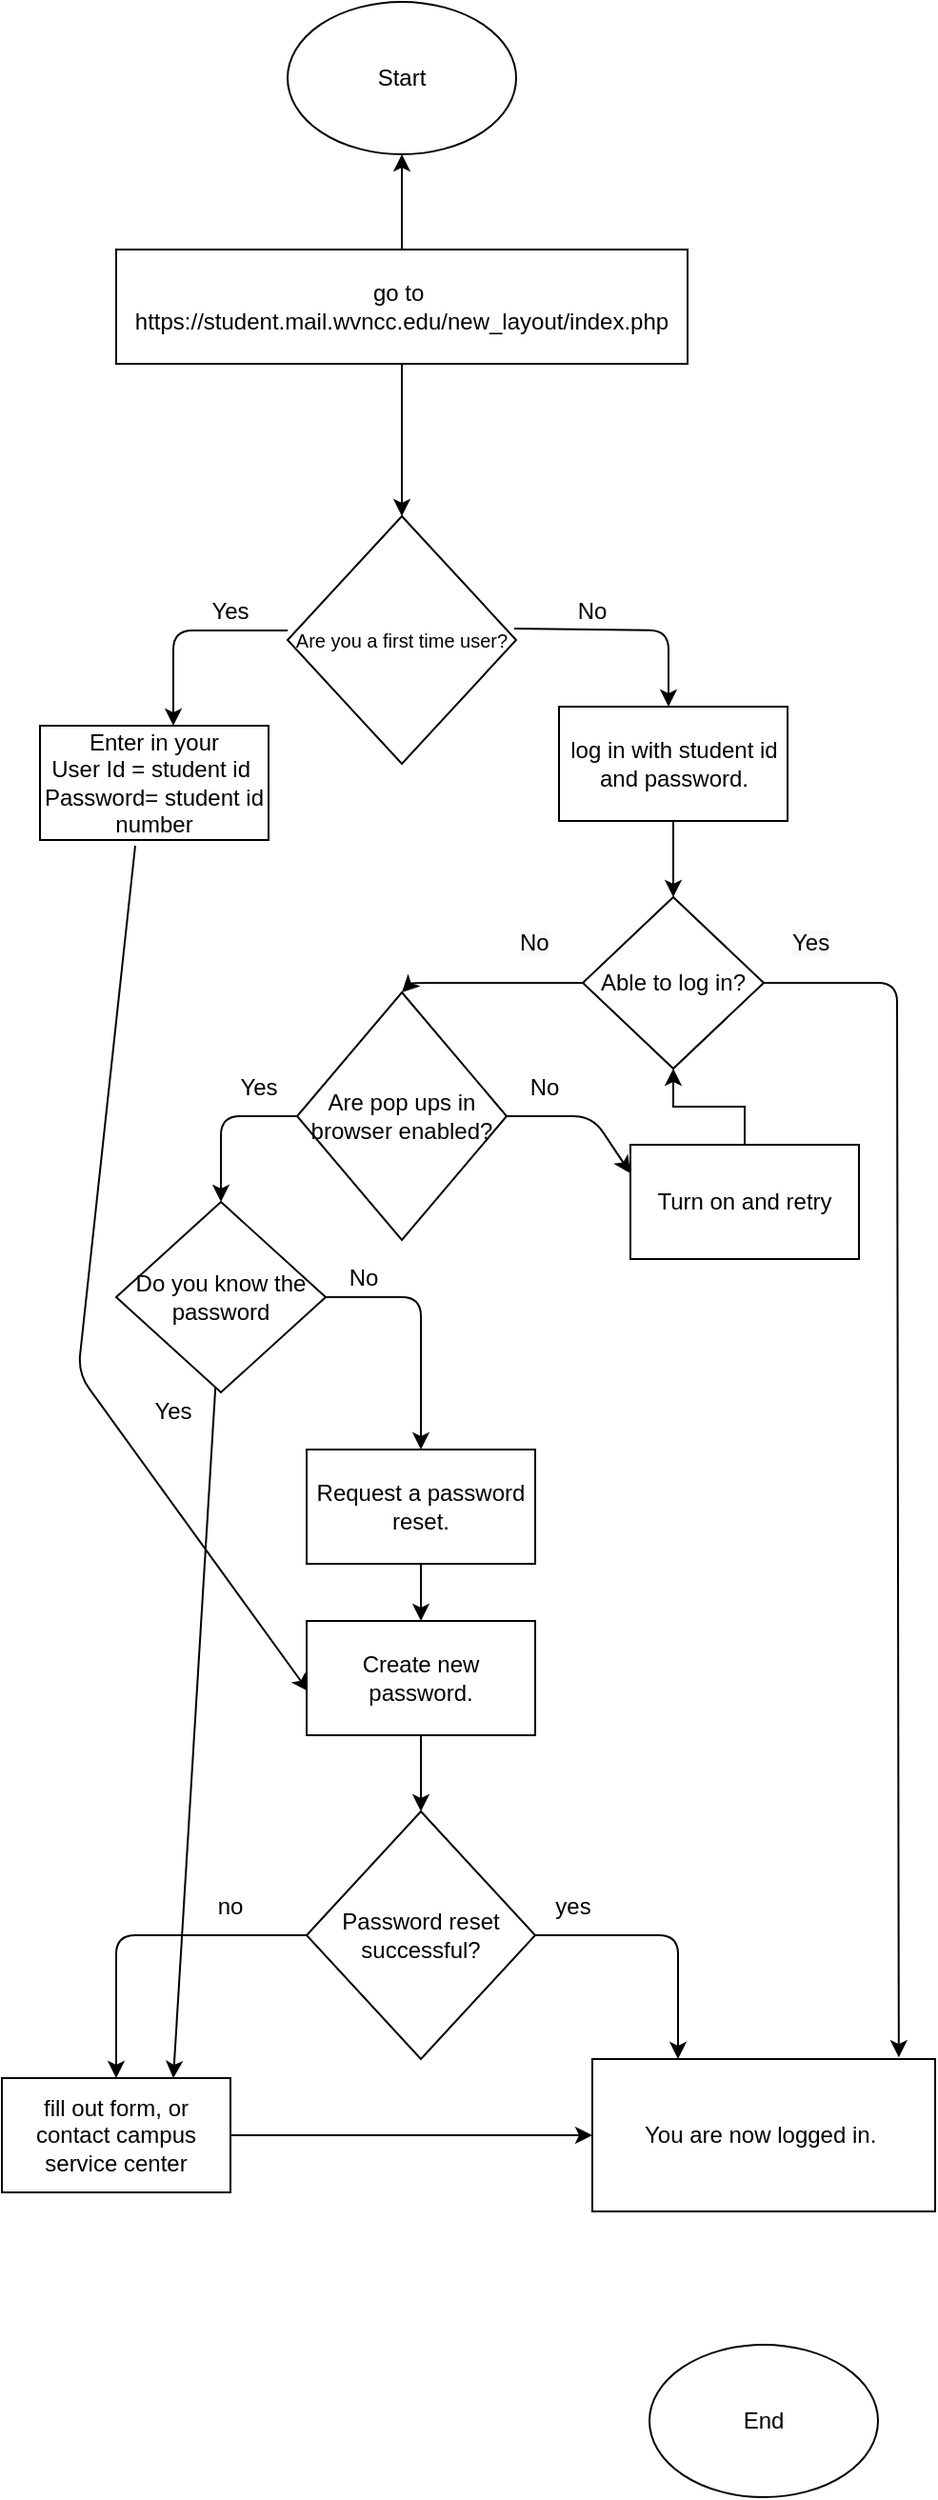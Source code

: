 <mxfile version="13.7.5" type="device"><diagram id="w6PedOUJ14827Ts4jqUU" name="Page-1"><mxGraphModel dx="515" dy="1579" grid="1" gridSize="10" guides="1" tooltips="1" connect="1" arrows="1" fold="1" page="1" pageScale="1" pageWidth="850" pageHeight="1100" math="0" shadow="0"><root><mxCell id="0"/><mxCell id="1" parent="0"/><mxCell id="jUt1MkiCP4YmAnuDkzBi-2" value="" style="endArrow=classic;html=1;exitX=0.992;exitY=0.454;exitDx=0;exitDy=0;exitPerimeter=0;" edge="1" parent="1" source="jUt1MkiCP4YmAnuDkzBi-6"><mxGeometry width="50" height="50" relative="1" as="geometry"><mxPoint x="270" y="-410" as="sourcePoint"/><mxPoint x="400" y="-360" as="targetPoint"/><Array as="points"><mxPoint x="400" y="-400"/></Array></mxGeometry></mxCell><mxCell id="jUt1MkiCP4YmAnuDkzBi-3" value="" style="endArrow=classic;html=1;" edge="1" parent="1"><mxGeometry width="50" height="50" relative="1" as="geometry"><mxPoint x="200" y="-400" as="sourcePoint"/><mxPoint x="140" y="-350" as="targetPoint"/><Array as="points"><mxPoint x="140" y="-400"/></Array></mxGeometry></mxCell><mxCell id="jUt1MkiCP4YmAnuDkzBi-5" value="" style="endArrow=classic;html=1;entryX=0.008;entryY=0.617;entryDx=0;entryDy=0;entryPerimeter=0;" edge="1" parent="1" target="jUt1MkiCP4YmAnuDkzBi-10"><mxGeometry width="50" height="50" relative="1" as="geometry"><mxPoint x="120" y="-287" as="sourcePoint"/><mxPoint x="120" y="-240" as="targetPoint"/><Array as="points"><mxPoint x="90" y="-10"/></Array></mxGeometry></mxCell><mxCell id="jUt1MkiCP4YmAnuDkzBi-6" value="&lt;span&gt;&lt;font style=&quot;font-size: 10px&quot;&gt;Are you a first time user?&lt;/font&gt;&lt;/span&gt;" style="rhombus;whiteSpace=wrap;html=1;" vertex="1" parent="1"><mxGeometry x="200" y="-460" width="120" height="130" as="geometry"/></mxCell><mxCell id="jUt1MkiCP4YmAnuDkzBi-7" value="Yes" style="text;html=1;strokeColor=none;fillColor=none;align=center;verticalAlign=middle;whiteSpace=wrap;rounded=0;" vertex="1" parent="1"><mxGeometry x="150" y="-420" width="40" height="20" as="geometry"/></mxCell><mxCell id="jUt1MkiCP4YmAnuDkzBi-9" value="No" style="text;html=1;strokeColor=none;fillColor=none;align=center;verticalAlign=middle;whiteSpace=wrap;rounded=0;" vertex="1" parent="1"><mxGeometry x="340" y="-420" width="40" height="20" as="geometry"/></mxCell><mxCell id="jUt1MkiCP4YmAnuDkzBi-12" value="go to&amp;nbsp;&lt;br&gt;https://student.mail.wvncc.edu/new_layout/index.php" style="rounded=0;whiteSpace=wrap;html=1;" vertex="1" parent="1"><mxGeometry x="110" y="-600" width="300" height="60" as="geometry"/></mxCell><mxCell id="jUt1MkiCP4YmAnuDkzBi-13" value="" style="endArrow=classic;html=1;exitX=0.5;exitY=1;exitDx=0;exitDy=0;entryX=0.5;entryY=0;entryDx=0;entryDy=0;" edge="1" parent="1" source="jUt1MkiCP4YmAnuDkzBi-12" target="jUt1MkiCP4YmAnuDkzBi-6"><mxGeometry width="50" height="50" relative="1" as="geometry"><mxPoint x="240" y="-470" as="sourcePoint"/><mxPoint x="290" y="-520" as="targetPoint"/></mxGeometry></mxCell><mxCell id="jUt1MkiCP4YmAnuDkzBi-14" value="Able to log in?" style="rhombus;whiteSpace=wrap;html=1;" vertex="1" parent="1"><mxGeometry x="355" y="-260" width="95" height="90" as="geometry"/></mxCell><mxCell id="jUt1MkiCP4YmAnuDkzBi-19" value="" style="endArrow=classic;html=1;exitX=1;exitY=0.5;exitDx=0;exitDy=0;entryX=0.894;entryY=-0.011;entryDx=0;entryDy=0;entryPerimeter=0;" edge="1" parent="1" source="jUt1MkiCP4YmAnuDkzBi-14" target="jUt1MkiCP4YmAnuDkzBi-39"><mxGeometry width="50" height="50" relative="1" as="geometry"><mxPoint x="470" y="-210" as="sourcePoint"/><mxPoint x="520" y="280" as="targetPoint"/><Array as="points"><mxPoint x="520" y="-215"/></Array></mxGeometry></mxCell><mxCell id="jUt1MkiCP4YmAnuDkzBi-22" value="&lt;span&gt;log in with student id and password.&lt;/span&gt;" style="rounded=0;whiteSpace=wrap;html=1;" vertex="1" parent="1"><mxGeometry x="342.5" y="-360" width="120" height="60" as="geometry"/></mxCell><mxCell id="jUt1MkiCP4YmAnuDkzBi-23" value="&lt;span&gt;Request a password reset.&lt;/span&gt;" style="rounded=0;whiteSpace=wrap;html=1;" vertex="1" parent="1"><mxGeometry x="210" y="30" width="120" height="60" as="geometry"/></mxCell><mxCell id="jUt1MkiCP4YmAnuDkzBi-25" value="" style="endArrow=classic;html=1;exitX=0.5;exitY=1;exitDx=0;exitDy=0;entryX=0.5;entryY=0;entryDx=0;entryDy=0;" edge="1" parent="1" source="jUt1MkiCP4YmAnuDkzBi-22" target="jUt1MkiCP4YmAnuDkzBi-14"><mxGeometry width="50" height="50" relative="1" as="geometry"><mxPoint x="462.5" y="-250" as="sourcePoint"/><mxPoint x="512.5" y="-300" as="targetPoint"/></mxGeometry></mxCell><mxCell id="jUt1MkiCP4YmAnuDkzBi-26" value="" style="endArrow=classic;html=1;exitX=0.5;exitY=1;exitDx=0;exitDy=0;entryX=0.5;entryY=0;entryDx=0;entryDy=0;" edge="1" parent="1" source="jUt1MkiCP4YmAnuDkzBi-23" target="jUt1MkiCP4YmAnuDkzBi-10"><mxGeometry width="50" height="50" relative="1" as="geometry"><mxPoint x="390" y="10" as="sourcePoint"/><mxPoint x="280" y="-20" as="targetPoint"/><Array as="points"/></mxGeometry></mxCell><mxCell id="jUt1MkiCP4YmAnuDkzBi-27" value="Password reset successful?" style="rhombus;whiteSpace=wrap;html=1;" vertex="1" parent="1"><mxGeometry x="210" y="220" width="120" height="130" as="geometry"/></mxCell><mxCell id="jUt1MkiCP4YmAnuDkzBi-30" value="&lt;span style=&quot;color: rgb(0 , 0 , 0) ; font-family: &amp;#34;helvetica&amp;#34; ; font-size: 12px ; font-style: normal ; font-weight: 400 ; letter-spacing: normal ; text-align: center ; text-indent: 0px ; text-transform: none ; word-spacing: 0px ; background-color: rgb(248 , 249 , 250) ; display: inline ; float: none&quot;&gt;Yes&lt;/span&gt;" style="text;whiteSpace=wrap;html=1;" vertex="1" parent="1"><mxGeometry x="462.5" y="-250" width="27.5" height="30" as="geometry"/></mxCell><mxCell id="jUt1MkiCP4YmAnuDkzBi-31" value="&lt;span style=&quot;color: rgb(0, 0, 0); font-family: helvetica; font-size: 12px; font-style: normal; font-weight: 400; letter-spacing: normal; text-align: center; text-indent: 0px; text-transform: none; word-spacing: 0px; background-color: rgb(248, 249, 250); display: inline; float: none;&quot;&gt;No&lt;/span&gt;" style="text;whiteSpace=wrap;html=1;" vertex="1" parent="1"><mxGeometry x="320" y="-250" width="40" height="30" as="geometry"/></mxCell><mxCell id="jUt1MkiCP4YmAnuDkzBi-33" value="yes" style="text;html=1;strokeColor=none;fillColor=none;align=center;verticalAlign=middle;whiteSpace=wrap;rounded=0;" vertex="1" parent="1"><mxGeometry x="330" y="260" width="40" height="20" as="geometry"/></mxCell><mxCell id="jUt1MkiCP4YmAnuDkzBi-34" value="no" style="text;html=1;strokeColor=none;fillColor=none;align=center;verticalAlign=middle;whiteSpace=wrap;rounded=0;" vertex="1" parent="1"><mxGeometry x="150" y="260" width="40" height="20" as="geometry"/></mxCell><mxCell id="jUt1MkiCP4YmAnuDkzBi-35" value="fill out form, or contact campus service center" style="rounded=0;whiteSpace=wrap;html=1;" vertex="1" parent="1"><mxGeometry x="50" y="360" width="120" height="60" as="geometry"/></mxCell><mxCell id="jUt1MkiCP4YmAnuDkzBi-36" value="" style="endArrow=classic;html=1;exitX=0;exitY=0.5;exitDx=0;exitDy=0;entryX=0.5;entryY=0;entryDx=0;entryDy=0;" edge="1" parent="1" source="jUt1MkiCP4YmAnuDkzBi-27" target="jUt1MkiCP4YmAnuDkzBi-35"><mxGeometry width="50" height="50" relative="1" as="geometry"><mxPoint x="180" y="180" as="sourcePoint"/><mxPoint x="230" y="130" as="targetPoint"/><Array as="points"><mxPoint x="110" y="285"/></Array></mxGeometry></mxCell><mxCell id="jUt1MkiCP4YmAnuDkzBi-37" value="" style="endArrow=classic;html=1;exitX=1;exitY=0.5;exitDx=0;exitDy=0;entryX=0.25;entryY=0;entryDx=0;entryDy=0;" edge="1" parent="1" source="jUt1MkiCP4YmAnuDkzBi-27" target="jUt1MkiCP4YmAnuDkzBi-39"><mxGeometry width="50" height="50" relative="1" as="geometry"><mxPoint x="300" y="370" as="sourcePoint"/><mxPoint x="400" y="290" as="targetPoint"/><Array as="points"><mxPoint x="405" y="285"/></Array></mxGeometry></mxCell><mxCell id="jUt1MkiCP4YmAnuDkzBi-38" value="" style="endArrow=classic;html=1;exitX=1;exitY=0.5;exitDx=0;exitDy=0;entryX=0;entryY=0.5;entryDx=0;entryDy=0;" edge="1" parent="1" source="jUt1MkiCP4YmAnuDkzBi-35" target="jUt1MkiCP4YmAnuDkzBi-39"><mxGeometry width="50" height="50" relative="1" as="geometry"><mxPoint x="300" y="360" as="sourcePoint"/><mxPoint x="350" y="340" as="targetPoint"/></mxGeometry></mxCell><mxCell id="jUt1MkiCP4YmAnuDkzBi-39" value="You are now logged in.&amp;nbsp;" style="rounded=0;whiteSpace=wrap;html=1;" vertex="1" parent="1"><mxGeometry x="360" y="350" width="180" height="80" as="geometry"/></mxCell><mxCell id="jUt1MkiCP4YmAnuDkzBi-41" value="End" style="ellipse;whiteSpace=wrap;html=1;" vertex="1" parent="1"><mxGeometry x="390" y="500" width="120" height="80" as="geometry"/></mxCell><mxCell id="jUt1MkiCP4YmAnuDkzBi-42" value="" style="endArrow=classic;html=1;exitX=0.5;exitY=0;exitDx=0;exitDy=0;" edge="1" parent="1" source="jUt1MkiCP4YmAnuDkzBi-12" target="jUt1MkiCP4YmAnuDkzBi-43"><mxGeometry width="50" height="50" relative="1" as="geometry"><mxPoint x="300" y="-580" as="sourcePoint"/><mxPoint x="260" y="-680" as="targetPoint"/><Array as="points"/></mxGeometry></mxCell><mxCell id="jUt1MkiCP4YmAnuDkzBi-43" value="Start" style="ellipse;whiteSpace=wrap;html=1;" vertex="1" parent="1"><mxGeometry x="200" y="-730" width="120" height="80" as="geometry"/></mxCell><mxCell id="jUt1MkiCP4YmAnuDkzBi-53" value="" style="edgeStyle=orthogonalEdgeStyle;rounded=0;orthogonalLoop=1;jettySize=auto;html=1;" edge="1" parent="1" source="jUt1MkiCP4YmAnuDkzBi-44" target="jUt1MkiCP4YmAnuDkzBi-14"><mxGeometry relative="1" as="geometry"/></mxCell><mxCell id="jUt1MkiCP4YmAnuDkzBi-44" value="Turn on and retry" style="rounded=0;whiteSpace=wrap;html=1;" vertex="1" parent="1"><mxGeometry x="380" y="-130" width="120" height="60" as="geometry"/></mxCell><mxCell id="jUt1MkiCP4YmAnuDkzBi-45" value="Are pop ups in browser enabled?" style="rhombus;whiteSpace=wrap;html=1;" vertex="1" parent="1"><mxGeometry x="205" y="-210" width="110" height="130" as="geometry"/></mxCell><mxCell id="jUt1MkiCP4YmAnuDkzBi-46" value="" style="endArrow=classic;html=1;entryX=0.5;entryY=0;entryDx=0;entryDy=0;" edge="1" parent="1" target="jUt1MkiCP4YmAnuDkzBi-45"><mxGeometry width="50" height="50" relative="1" as="geometry"><mxPoint x="356" y="-215" as="sourcePoint"/><mxPoint x="270" y="-100" as="targetPoint"/><Array as="points"><mxPoint x="265" y="-215"/></Array></mxGeometry></mxCell><mxCell id="jUt1MkiCP4YmAnuDkzBi-10" value="Create new password." style="rounded=0;whiteSpace=wrap;html=1;" vertex="1" parent="1"><mxGeometry x="210" y="120" width="120" height="60" as="geometry"/></mxCell><mxCell id="jUt1MkiCP4YmAnuDkzBi-51" value="" style="endArrow=classic;html=1;exitX=1;exitY=0.5;exitDx=0;exitDy=0;entryX=0;entryY=0.25;entryDx=0;entryDy=0;" edge="1" parent="1" source="jUt1MkiCP4YmAnuDkzBi-45" target="jUt1MkiCP4YmAnuDkzBi-44"><mxGeometry width="50" height="50" relative="1" as="geometry"><mxPoint x="330" y="-110" as="sourcePoint"/><mxPoint x="380" y="-115" as="targetPoint"/><Array as="points"><mxPoint x="360" y="-145"/></Array></mxGeometry></mxCell><mxCell id="jUt1MkiCP4YmAnuDkzBi-54" value="No" style="text;html=1;strokeColor=none;fillColor=none;align=center;verticalAlign=middle;whiteSpace=wrap;rounded=0;" vertex="1" parent="1"><mxGeometry x="315" y="-170" width="40" height="20" as="geometry"/></mxCell><mxCell id="jUt1MkiCP4YmAnuDkzBi-55" value="" style="endArrow=classic;html=1;exitX=0.5;exitY=1;exitDx=0;exitDy=0;" edge="1" parent="1" source="jUt1MkiCP4YmAnuDkzBi-10" target="jUt1MkiCP4YmAnuDkzBi-27"><mxGeometry width="50" height="50" relative="1" as="geometry"><mxPoint x="290" y="190" as="sourcePoint"/><mxPoint x="340" y="140" as="targetPoint"/></mxGeometry></mxCell><mxCell id="jUt1MkiCP4YmAnuDkzBi-57" value="&lt;span&gt;Enter in your &lt;br&gt;User Id = student id&amp;nbsp;&lt;/span&gt;&lt;br&gt;&lt;span&gt;Password= student id number&lt;/span&gt;" style="rounded=0;whiteSpace=wrap;html=1;" vertex="1" parent="1"><mxGeometry x="70" y="-350" width="120" height="60" as="geometry"/></mxCell><mxCell id="jUt1MkiCP4YmAnuDkzBi-62" value="Do you know the password" style="rhombus;whiteSpace=wrap;html=1;" vertex="1" parent="1"><mxGeometry x="110" y="-100" width="110" height="100" as="geometry"/></mxCell><mxCell id="jUt1MkiCP4YmAnuDkzBi-65" value="" style="endArrow=classic;html=1;exitX=0;exitY=0.5;exitDx=0;exitDy=0;entryX=0.5;entryY=0;entryDx=0;entryDy=0;" edge="1" parent="1" source="jUt1MkiCP4YmAnuDkzBi-45" target="jUt1MkiCP4YmAnuDkzBi-62"><mxGeometry width="50" height="50" relative="1" as="geometry"><mxPoint x="180" y="-160" as="sourcePoint"/><mxPoint x="230" y="-210" as="targetPoint"/><Array as="points"><mxPoint x="165" y="-145"/></Array></mxGeometry></mxCell><mxCell id="jUt1MkiCP4YmAnuDkzBi-66" value="Yes" style="text;html=1;strokeColor=none;fillColor=none;align=center;verticalAlign=middle;whiteSpace=wrap;rounded=0;" vertex="1" parent="1"><mxGeometry x="165" y="-170" width="40" height="20" as="geometry"/></mxCell><mxCell id="jUt1MkiCP4YmAnuDkzBi-67" value="" style="endArrow=classic;html=1;exitX=1;exitY=0.5;exitDx=0;exitDy=0;entryX=0.5;entryY=0;entryDx=0;entryDy=0;" edge="1" parent="1" source="jUt1MkiCP4YmAnuDkzBi-62" target="jUt1MkiCP4YmAnuDkzBi-23"><mxGeometry width="50" height="50" relative="1" as="geometry"><mxPoint x="245" y="-30" as="sourcePoint"/><mxPoint x="330" y="-70" as="targetPoint"/><Array as="points"><mxPoint x="270" y="-50"/></Array></mxGeometry></mxCell><mxCell id="jUt1MkiCP4YmAnuDkzBi-68" value="No" style="text;html=1;strokeColor=none;fillColor=none;align=center;verticalAlign=middle;whiteSpace=wrap;rounded=0;" vertex="1" parent="1"><mxGeometry x="220" y="-70" width="40" height="20" as="geometry"/></mxCell><mxCell id="jUt1MkiCP4YmAnuDkzBi-70" value="" style="endArrow=classic;html=1;entryX=0.75;entryY=0;entryDx=0;entryDy=0;" edge="1" parent="1" source="jUt1MkiCP4YmAnuDkzBi-62" target="jUt1MkiCP4YmAnuDkzBi-35"><mxGeometry width="50" height="50" relative="1" as="geometry"><mxPoint y="150" as="sourcePoint"/><mxPoint x="210" y="80" as="targetPoint"/><Array as="points"/></mxGeometry></mxCell><mxCell id="jUt1MkiCP4YmAnuDkzBi-71" value="Yes" style="text;html=1;strokeColor=none;fillColor=none;align=center;verticalAlign=middle;whiteSpace=wrap;rounded=0;" vertex="1" parent="1"><mxGeometry x="120" width="40" height="20" as="geometry"/></mxCell></root></mxGraphModel></diagram></mxfile>